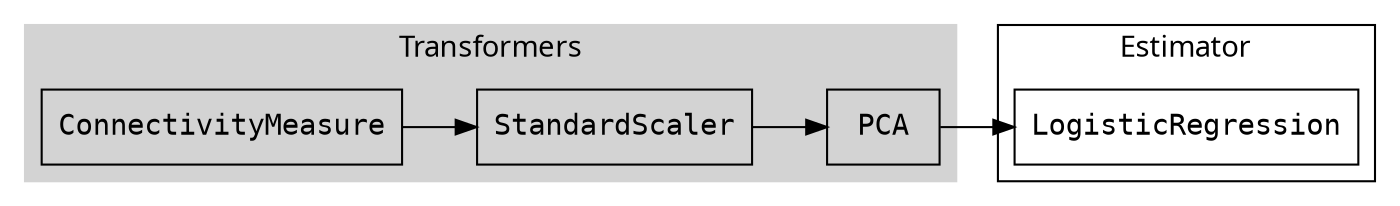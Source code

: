 digraph G{
    rankdir="LR";
    node[shape="rectangle" fontname="DejaVuSansMono"];
    subgraph cluster_0 {
        label = "Transformers"
        color="lightgray"
        style="filled"
        fontname="DejaVu"
        "ConnectivityMeasure" -> "StandardScaler" -> "PCA";

}
subgraph cluster_1{
    label = "Estimator"
    fontname="DejaVu"
    "LogisticRegression";
}
"PCA" -> "LogisticRegression";


}
